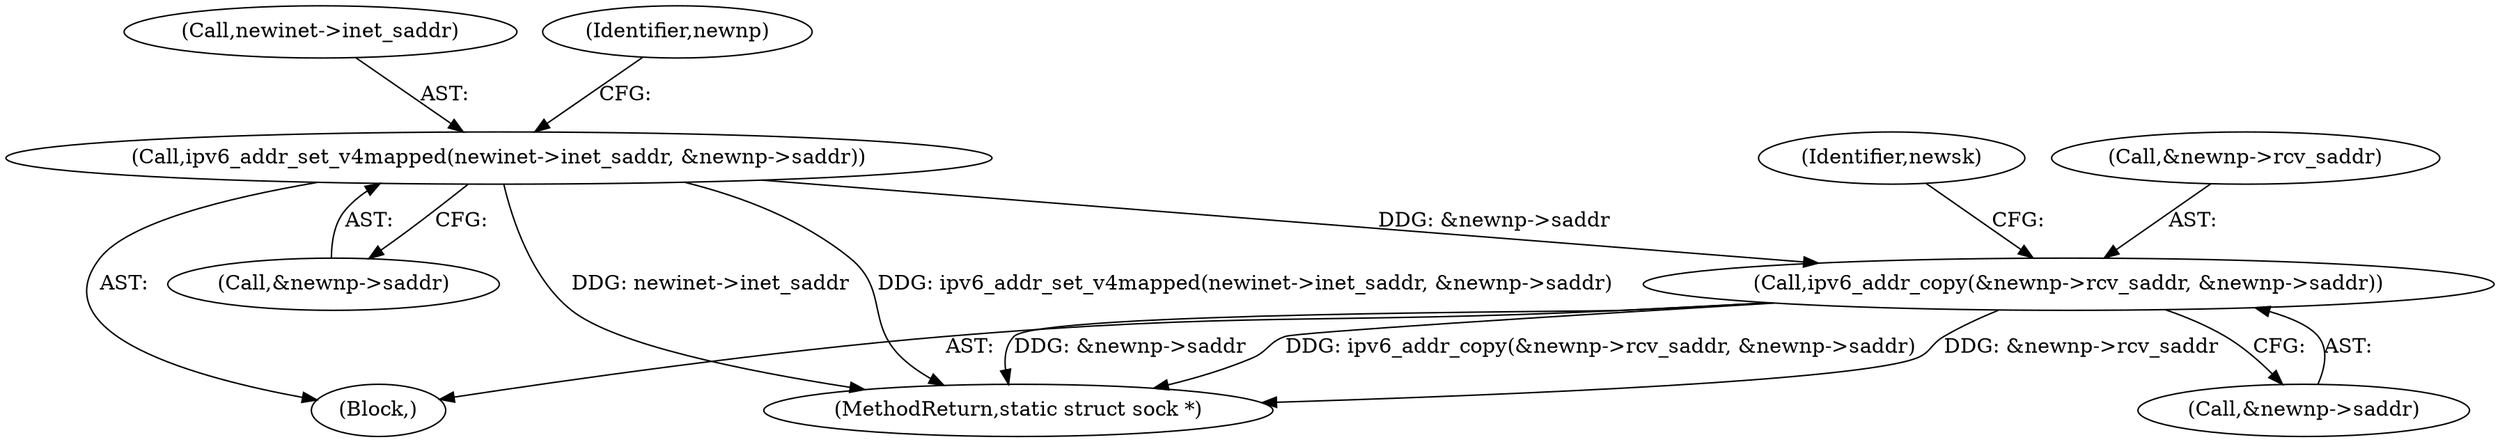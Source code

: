 digraph "0_linux_f6d8bd051c391c1c0458a30b2a7abcd939329259_33@API" {
"1000197" [label="(Call,ipv6_addr_copy(&newnp->rcv_saddr, &newnp->saddr))"];
"1000189" [label="(Call,ipv6_addr_set_v4mapped(newinet->inet_saddr, &newnp->saddr))"];
"1000190" [label="(Call,newinet->inet_saddr)"];
"1000189" [label="(Call,ipv6_addr_set_v4mapped(newinet->inet_saddr, &newnp->saddr))"];
"1000209" [label="(Identifier,newsk)"];
"1000136" [label="(Block,)"];
"1000604" [label="(MethodReturn,static struct sock *)"];
"1000193" [label="(Call,&newnp->saddr)"];
"1000202" [label="(Call,&newnp->saddr)"];
"1000200" [label="(Identifier,newnp)"];
"1000198" [label="(Call,&newnp->rcv_saddr)"];
"1000197" [label="(Call,ipv6_addr_copy(&newnp->rcv_saddr, &newnp->saddr))"];
"1000197" -> "1000136"  [label="AST: "];
"1000197" -> "1000202"  [label="CFG: "];
"1000198" -> "1000197"  [label="AST: "];
"1000202" -> "1000197"  [label="AST: "];
"1000209" -> "1000197"  [label="CFG: "];
"1000197" -> "1000604"  [label="DDG: ipv6_addr_copy(&newnp->rcv_saddr, &newnp->saddr)"];
"1000197" -> "1000604"  [label="DDG: &newnp->rcv_saddr"];
"1000197" -> "1000604"  [label="DDG: &newnp->saddr"];
"1000189" -> "1000197"  [label="DDG: &newnp->saddr"];
"1000189" -> "1000136"  [label="AST: "];
"1000189" -> "1000193"  [label="CFG: "];
"1000190" -> "1000189"  [label="AST: "];
"1000193" -> "1000189"  [label="AST: "];
"1000200" -> "1000189"  [label="CFG: "];
"1000189" -> "1000604"  [label="DDG: newinet->inet_saddr"];
"1000189" -> "1000604"  [label="DDG: ipv6_addr_set_v4mapped(newinet->inet_saddr, &newnp->saddr)"];
}
